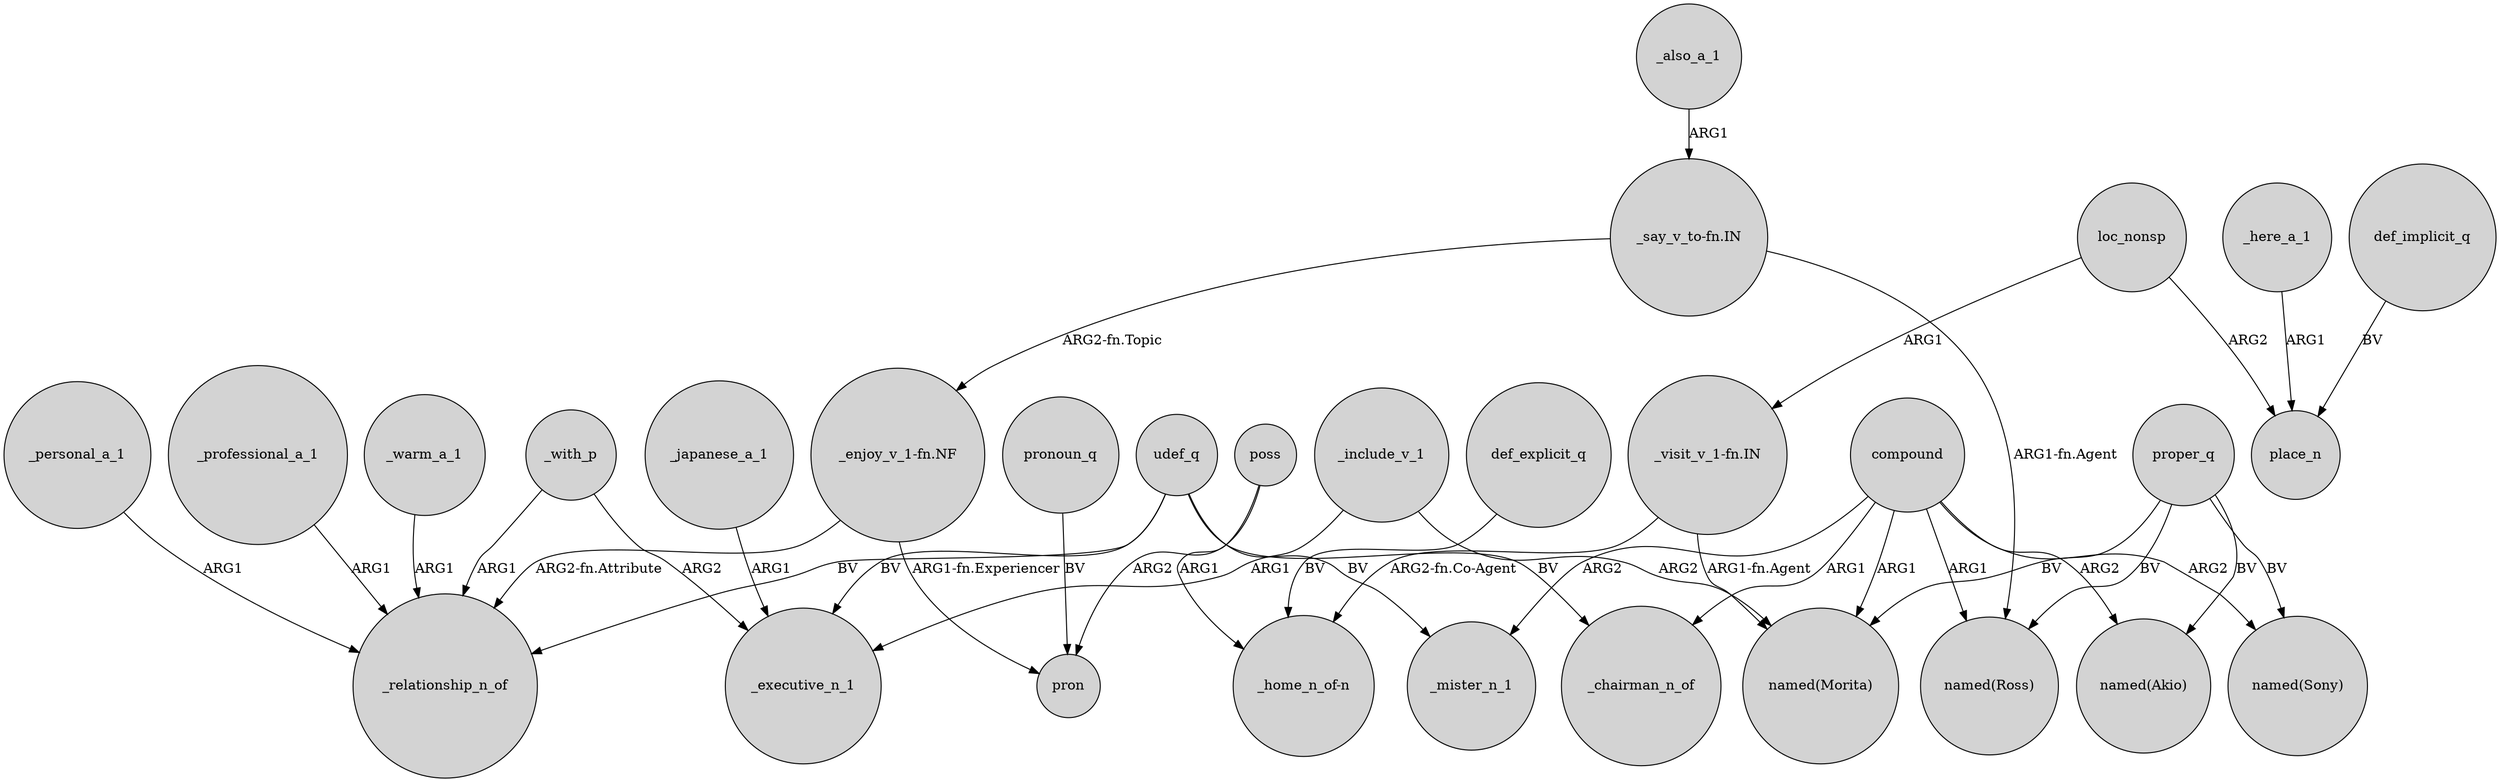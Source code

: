 digraph {
	node [shape=circle style=filled]
	_with_p -> _executive_n_1 [label=ARG2]
	_professional_a_1 -> _relationship_n_of [label=ARG1]
	"_enjoy_v_1-fn.NF" -> _relationship_n_of [label="ARG2-fn.Attribute"]
	_also_a_1 -> "_say_v_to-fn.IN" [label=ARG1]
	_here_a_1 -> place_n [label=ARG1]
	compound -> _chairman_n_of [label=ARG1]
	poss -> pron [label=ARG2]
	udef_q -> _executive_n_1 [label=BV]
	"_say_v_to-fn.IN" -> "_enjoy_v_1-fn.NF" [label="ARG2-fn.Topic"]
	poss -> "_home_n_of-n" [label=ARG1]
	compound -> _mister_n_1 [label=ARG2]
	udef_q -> _mister_n_1 [label=BV]
	_warm_a_1 -> _relationship_n_of [label=ARG1]
	"_visit_v_1-fn.IN" -> "_home_n_of-n" [label="ARG2-fn.Co-Agent"]
	"_enjoy_v_1-fn.NF" -> pron [label="ARG1-fn.Experiencer"]
	def_implicit_q -> place_n [label=BV]
	_include_v_1 -> _executive_n_1 [label=ARG1]
	compound -> "named(Sony)" [label=ARG2]
	udef_q -> _chairman_n_of [label=BV]
	proper_q -> "named(Sony)" [label=BV]
	compound -> "named(Ross)" [label=ARG1]
	pronoun_q -> pron [label=BV]
	proper_q -> "named(Akio)" [label=BV]
	_japanese_a_1 -> _executive_n_1 [label=ARG1]
	_with_p -> _relationship_n_of [label=ARG1]
	udef_q -> _relationship_n_of [label=BV]
	proper_q -> "named(Ross)" [label=BV]
	_include_v_1 -> "named(Morita)" [label=ARG2]
	def_explicit_q -> "_home_n_of-n" [label=BV]
	"_visit_v_1-fn.IN" -> "named(Morita)" [label="ARG1-fn.Agent"]
	loc_nonsp -> place_n [label=ARG2]
	proper_q -> "named(Morita)" [label=BV]
	compound -> "named(Morita)" [label=ARG1]
	_personal_a_1 -> _relationship_n_of [label=ARG1]
	"_say_v_to-fn.IN" -> "named(Ross)" [label="ARG1-fn.Agent"]
	compound -> "named(Akio)" [label=ARG2]
	loc_nonsp -> "_visit_v_1-fn.IN" [label=ARG1]
}

